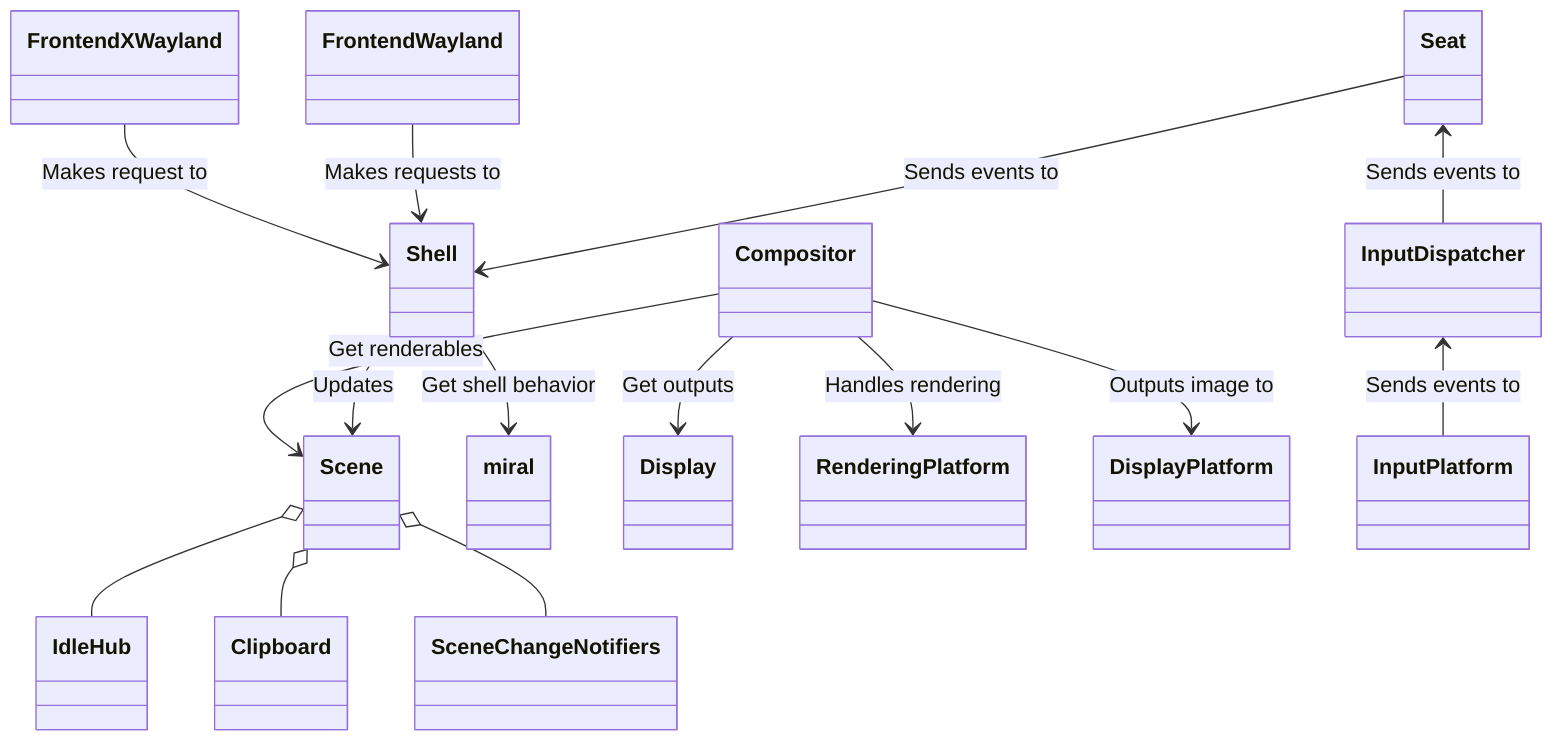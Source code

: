classDiagram
    Shell --> Scene: Updates
    Shell --> miral: Get shell behavior
    Compositor --> Scene: Get renderables
    Compositor --> Display: Get outputs
    Compositor --> RenderingPlatform: Handles rendering
    Compositor --> DisplayPlatform: Outputs image to
    InputDispatcher <-- InputPlatform: Sends events to
    Seat <-- InputDispatcher: Sends events to
    Seat --> Shell: Sends events to
    FrontendWayland --> Shell: Makes requests to
    FrontendXWayland --> Shell: Makes request to
    Scene o-- IdleHub
    Scene o-- Clipboard
    Scene o-- SceneChangeNotifiers


    %%Server --> Core
    %%Server --> Common